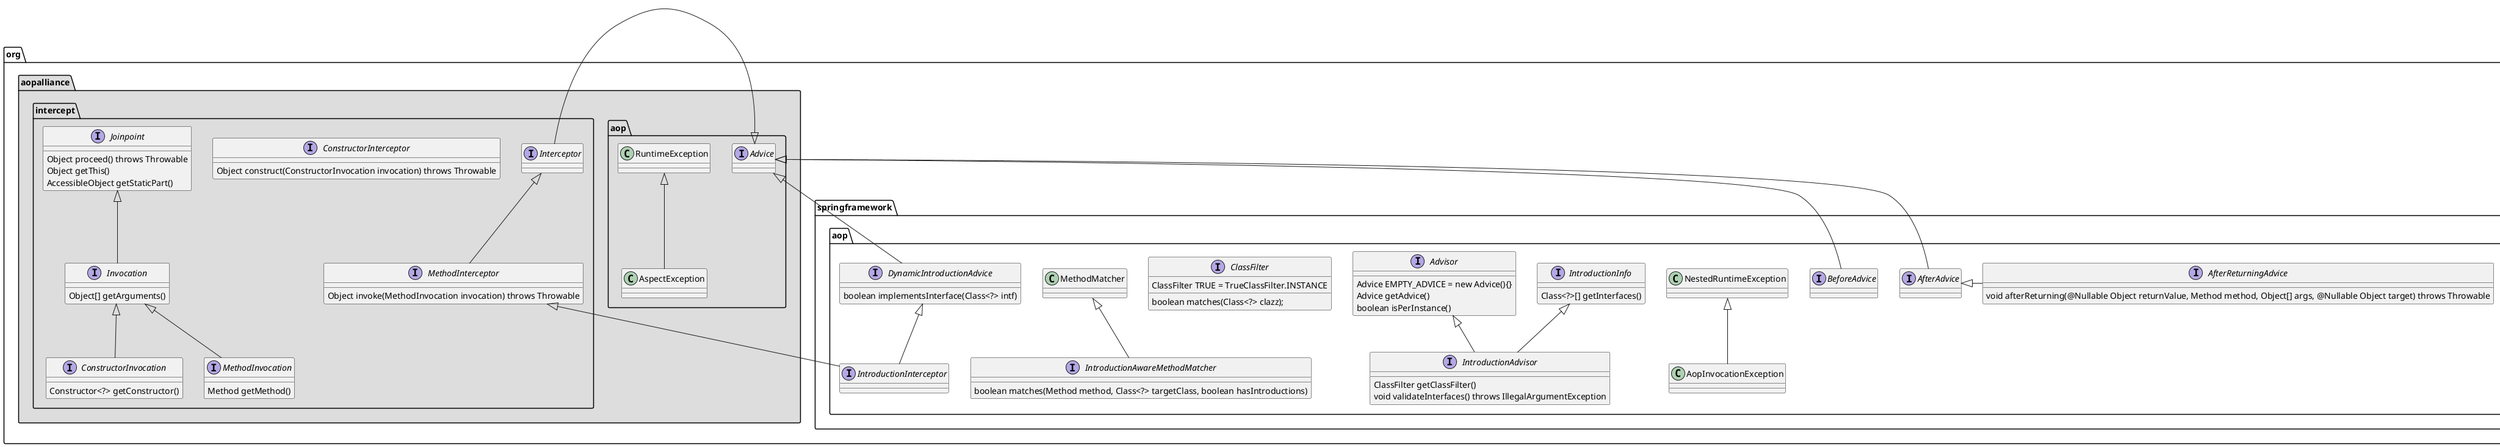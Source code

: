 @startuml

' -----------------------------------------------------
'skinparam defaultTextAlignment center
' -----------------------------------------------------
'top to bottom direction
'left to right direction

package "org" {


    package "aopalliance" #DDDDDD {

        package "aop" {

          interface Advice

          class AspectException

          RuntimeException <|-- AspectException

        }

        package "intercept" {

          interface ConstructorInterceptor{
            Object construct(ConstructorInvocation invocation) throws Throwable
          }

          interface ConstructorInvocation {
             Constructor<?> getConstructor()
          }

          Invocation <|-- ConstructorInvocation

          interface Interceptor

          Advice <|- Interceptor

          interface Invocation{
            Object[] getArguments()
          }

          Joinpoint <|-- Invocation

          interface Joinpoint{
            Object proceed() throws Throwable
            Object getThis()
            AccessibleObject getStaticPart()
          }
          interface MethodInterceptor{
            Object invoke(MethodInvocation invocation) throws Throwable
          }

          Interceptor <|-- MethodInterceptor

          interface MethodInvocation{
            Method getMethod()
          }

          Invocation <|-- MethodInvocation
        }
    }

    package "springframework.aop" {
        interface Advisor{
            Advice EMPTY_ADVICE = new Advice(){}
            Advice getAdvice()
            boolean isPerInstance()
        }

        interface AfterAdvice{

        }

        Advice <|- AfterAdvice

        interface AfterReturningAdvice{
            void afterReturning(@Nullable Object returnValue, Method method, Object[] args, @Nullable Object target) throws Throwable
        }

        AfterAdvice <|- AfterReturningAdvice

        class AopInvocationException

        NestedRuntimeException <|-- AopInvocationException


        interface BeforeAdvice

        Advice <|- BeforeAdvice

        interface ClassFilter{
            boolean matches(Class<?> clazz);
        	ClassFilter TRUE = TrueClassFilter.INSTANCE
        }

        interface DynamicIntroductionAdvice{
            boolean implementsInterface(Class<?> intf)
        }

        Advice <|- DynamicIntroductionAdvice

        interface IntroductionAdvisor{
            ClassFilter getClassFilter()
        	void validateInterfaces() throws IllegalArgumentException
        }

        Advisor <|-- IntroductionAdvisor

        IntroductionInfo <|-- IntroductionAdvisor

        interface IntroductionAwareMethodMatcher{
            boolean matches(Method method, Class<?> targetClass, boolean hasIntroductions)
        }

        MethodMatcher <|-- IntroductionAwareMethodMatcher

        interface IntroductionInfo{
            Class<?>[] getInterfaces()
        }

        interface IntroductionInterceptor{
        }

        MethodInterceptor <|-- IntroductionInterceptor
        DynamicIntroductionAdvice  <|-- IntroductionInterceptor

    }
}
@enduml